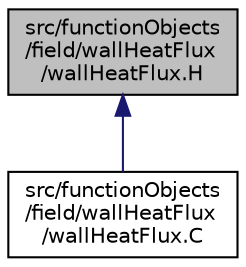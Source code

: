digraph "src/functionObjects/field/wallHeatFlux/wallHeatFlux.H"
{
  bgcolor="transparent";
  edge [fontname="Helvetica",fontsize="10",labelfontname="Helvetica",labelfontsize="10"];
  node [fontname="Helvetica",fontsize="10",shape=record];
  Node350 [label="src/functionObjects\l/field/wallHeatFlux\l/wallHeatFlux.H",height=0.2,width=0.4,color="black", fillcolor="grey75", style="filled", fontcolor="black"];
  Node350 -> Node351 [dir="back",color="midnightblue",fontsize="10",style="solid",fontname="Helvetica"];
  Node351 [label="src/functionObjects\l/field/wallHeatFlux\l/wallHeatFlux.C",height=0.2,width=0.4,color="black",URL="$a04859.html"];
}

